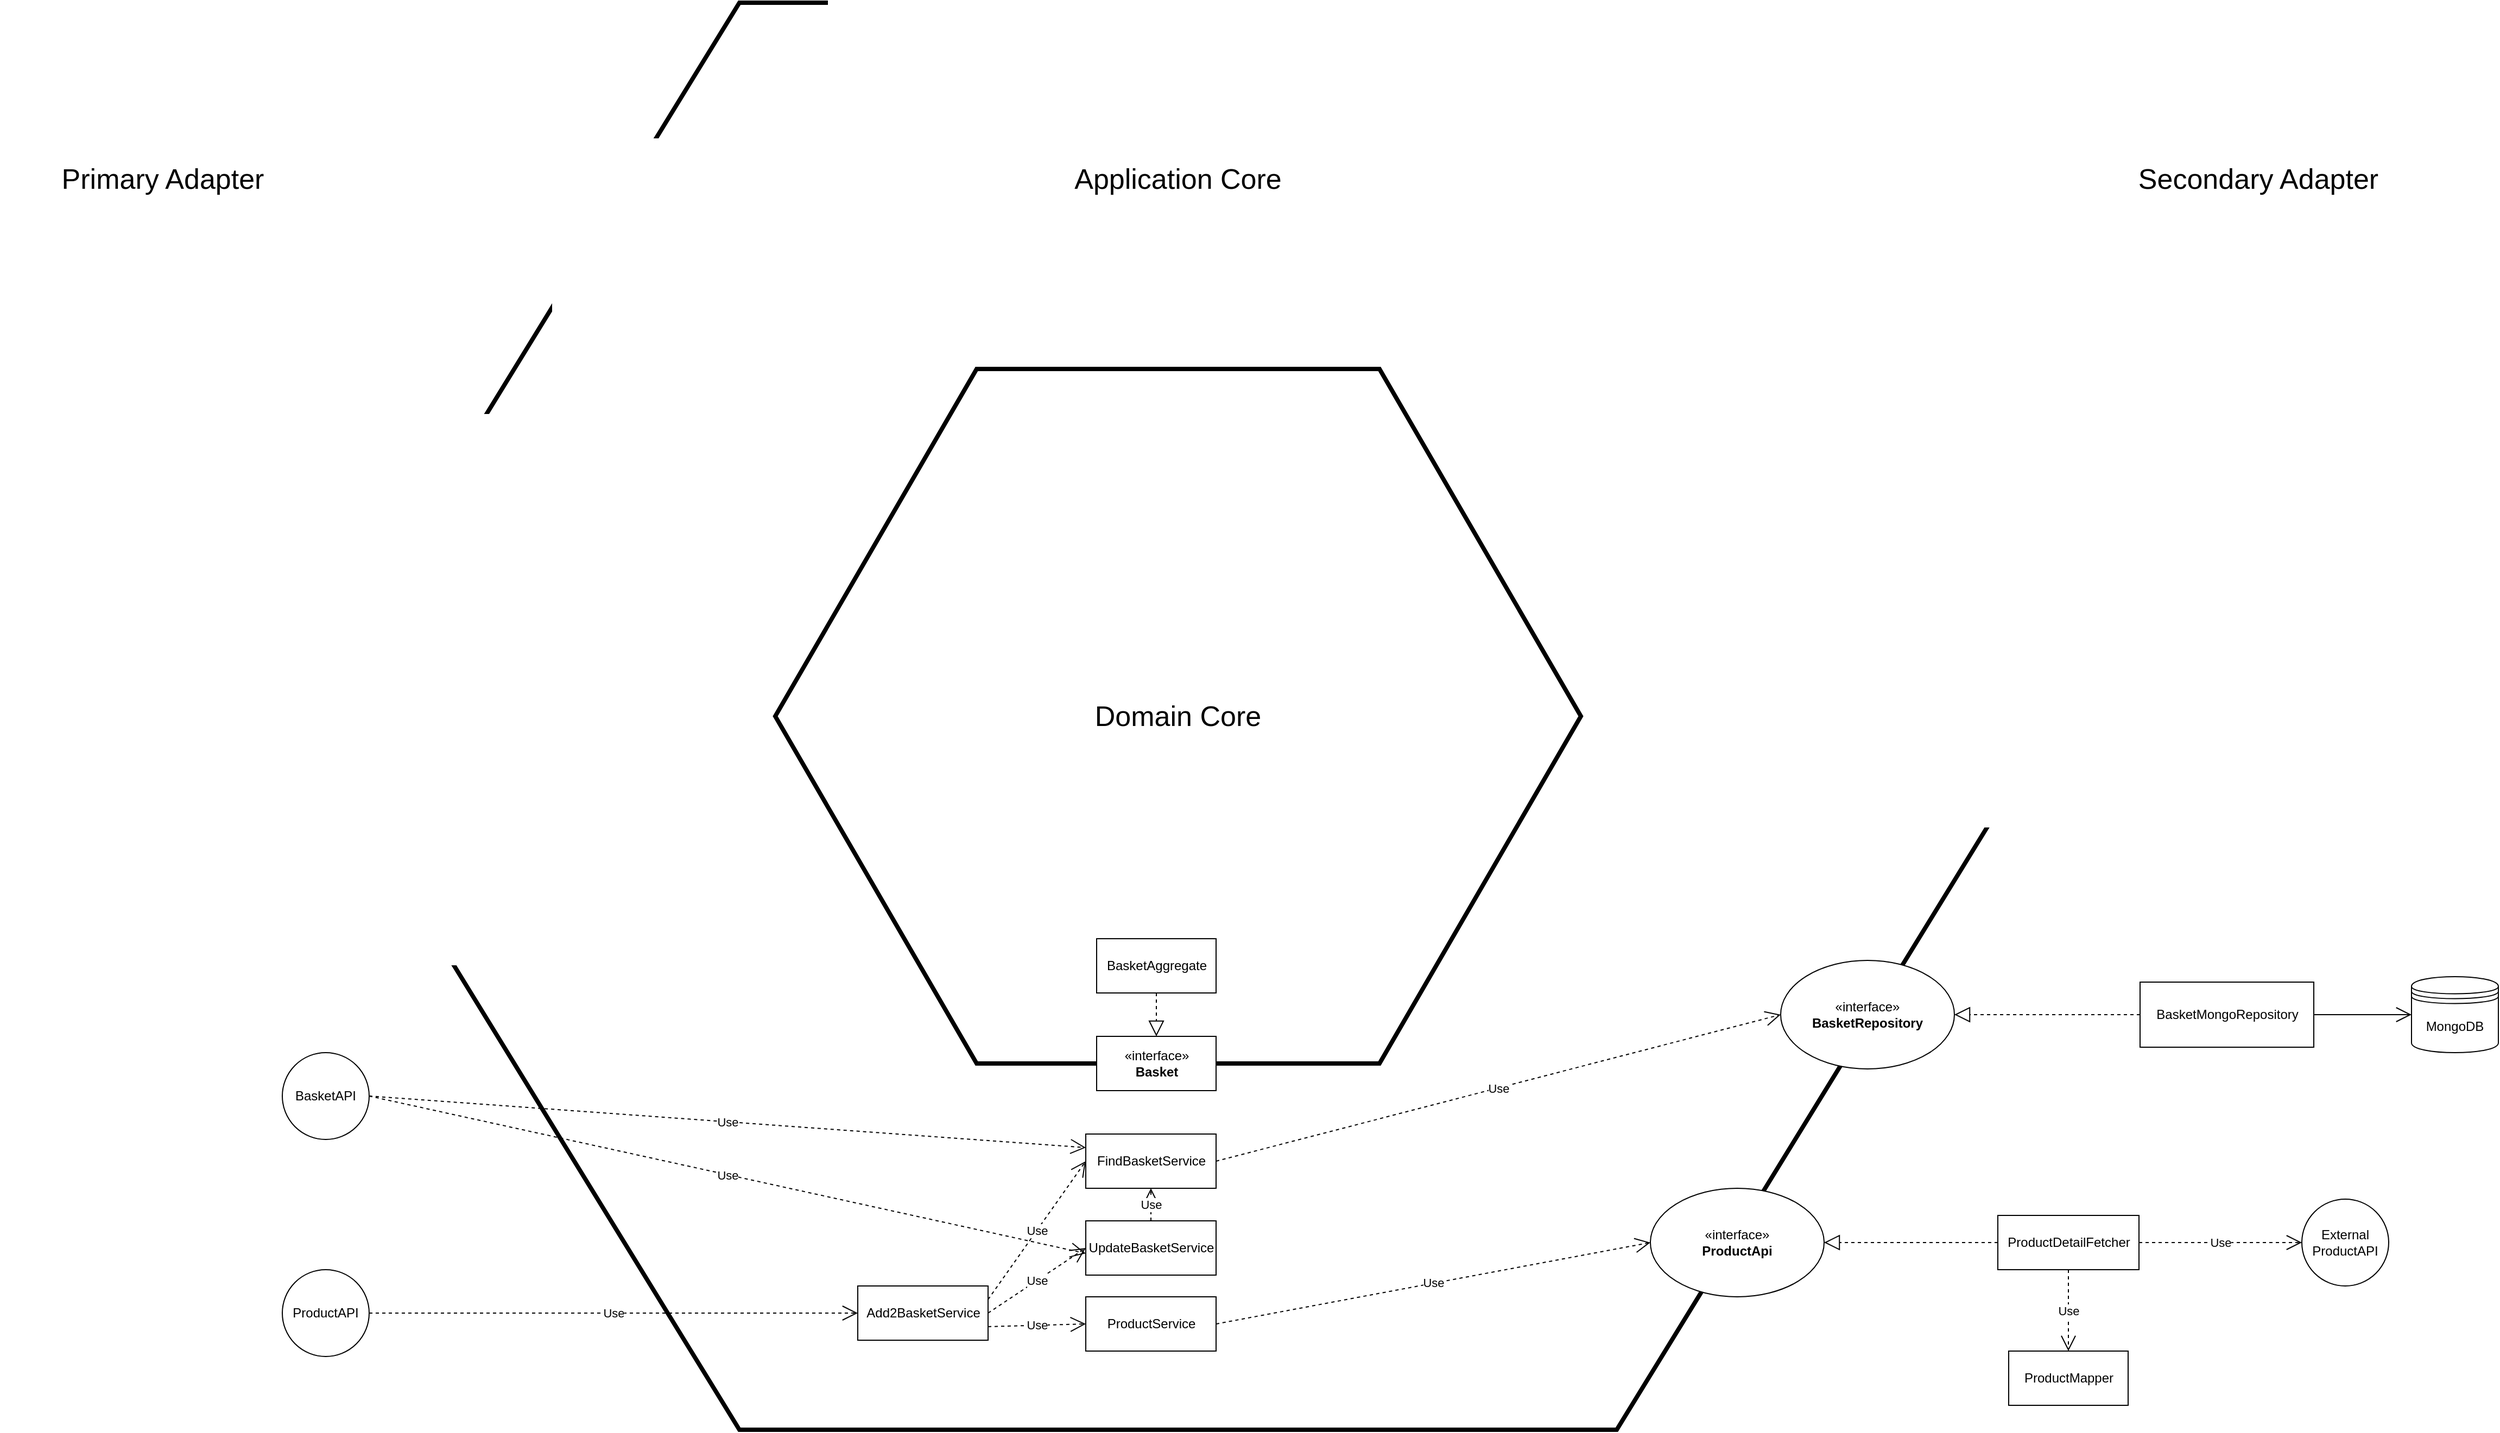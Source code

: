 <mxfile version="16.5.1" type="device"><diagram id="usXzf19V_OH0FbGKskAf" name="Seite-1"><mxGraphModel dx="4318" dy="4669" grid="1" gridSize="10" guides="1" tooltips="1" connect="1" arrows="1" fold="1" page="1" pageScale="1" pageWidth="827" pageHeight="1169" math="0" shadow="0"><root><mxCell id="0"/><mxCell id="1" parent="0"/><mxCell id="3nK-NF_qIXrJHKqK9hWb-10" value="" style="shape=hexagon;strokeWidth=4;html=1;fillColor=none;shadow=0;fontSize=10;align=center;fontStyle=0;whiteSpace=wrap;spacing=10;rounded=0;" vertex="1" parent="1"><mxGeometry x="-453" y="-422.5" width="1616" height="1315" as="geometry"/></mxCell><mxCell id="3nK-NF_qIXrJHKqK9hWb-6" value="" style="shape=hexagon;strokeWidth=4;html=1;fillColor=none;shadow=0;fontSize=10;align=center;fontStyle=0;whiteSpace=wrap;spacing=10;rounded=0;" vertex="1" parent="1"><mxGeometry x="-16" y="-85" width="742" height="640" as="geometry"/></mxCell><mxCell id="3nK-NF_qIXrJHKqK9hWb-1" value="BasketAggregate" style="html=1;" vertex="1" parent="1"><mxGeometry x="280" y="440" width="110" height="50" as="geometry"/></mxCell><mxCell id="3nK-NF_qIXrJHKqK9hWb-11" value="«interface»&lt;br&gt;&lt;b&gt;Basket&lt;br&gt;&lt;/b&gt;" style="html=1;strokeColor=#000000;strokeWidth=1;" vertex="1" parent="1"><mxGeometry x="280" y="530" width="110" height="50" as="geometry"/></mxCell><mxCell id="3nK-NF_qIXrJHKqK9hWb-12" value="" style="endArrow=block;dashed=1;endFill=0;endSize=12;html=1;rounded=0;exitX=0.5;exitY=1;exitDx=0;exitDy=0;entryX=0.5;entryY=0;entryDx=0;entryDy=0;" edge="1" parent="1" source="3nK-NF_qIXrJHKqK9hWb-1" target="3nK-NF_qIXrJHKqK9hWb-11"><mxGeometry width="160" relative="1" as="geometry"><mxPoint x="360" y="230" as="sourcePoint"/><mxPoint x="355" as="targetPoint"/></mxGeometry></mxCell><mxCell id="3nK-NF_qIXrJHKqK9hWb-13" value="«interface»&lt;br&gt;&lt;b&gt;BasketRepository&lt;/b&gt;" style="ellipse;whiteSpace=wrap;html=1;strokeColor=#000000;strokeWidth=1;rotation=0;" vertex="1" parent="1"><mxGeometry x="910" y="460" width="160" height="100" as="geometry"/></mxCell><mxCell id="3nK-NF_qIXrJHKqK9hWb-14" value="BasketMongoRepository" style="html=1;strokeColor=#000000;strokeWidth=1;" vertex="1" parent="1"><mxGeometry x="1241" y="480" width="160" height="60" as="geometry"/></mxCell><mxCell id="3nK-NF_qIXrJHKqK9hWb-15" value="MongoDB" style="shape=datastore;whiteSpace=wrap;html=1;strokeColor=#000000;strokeWidth=1;" vertex="1" parent="1"><mxGeometry x="1491" y="475" width="80" height="70" as="geometry"/></mxCell><mxCell id="3nK-NF_qIXrJHKqK9hWb-16" value="" style="endArrow=open;endFill=1;endSize=12;html=1;rounded=0;entryX=0;entryY=0.5;entryDx=0;entryDy=0;exitX=1;exitY=0.5;exitDx=0;exitDy=0;" edge="1" parent="1" source="3nK-NF_qIXrJHKqK9hWb-14" target="3nK-NF_qIXrJHKqK9hWb-15"><mxGeometry width="160" relative="1" as="geometry"><mxPoint x="1561" y="365" as="sourcePoint"/><mxPoint x="1721" y="365" as="targetPoint"/></mxGeometry></mxCell><mxCell id="3nK-NF_qIXrJHKqK9hWb-17" value="" style="endArrow=block;dashed=1;endFill=0;endSize=12;html=1;rounded=0;entryX=1;entryY=0.5;entryDx=0;entryDy=0;exitX=0;exitY=0.5;exitDx=0;exitDy=0;" edge="1" parent="1" source="3nK-NF_qIXrJHKqK9hWb-14" target="3nK-NF_qIXrJHKqK9hWb-13"><mxGeometry width="160" relative="1" as="geometry"><mxPoint x="1030" y="720" as="sourcePoint"/><mxPoint x="1190" y="720" as="targetPoint"/></mxGeometry></mxCell><mxCell id="3nK-NF_qIXrJHKqK9hWb-18" value="Add2BasketService" style="html=1;strokeColor=#000000;strokeWidth=1;" vertex="1" parent="1"><mxGeometry x="60" y="760" width="120" height="50" as="geometry"/></mxCell><mxCell id="3nK-NF_qIXrJHKqK9hWb-19" value="FindBasketService" style="html=1;strokeColor=#000000;strokeWidth=1;" vertex="1" parent="1"><mxGeometry x="270" y="620" width="120" height="50" as="geometry"/></mxCell><mxCell id="3nK-NF_qIXrJHKqK9hWb-20" value="ProductService" style="html=1;strokeColor=#000000;strokeWidth=1;" vertex="1" parent="1"><mxGeometry x="270" y="770" width="120" height="50" as="geometry"/></mxCell><mxCell id="3nK-NF_qIXrJHKqK9hWb-21" value="UpdateBasketService" style="html=1;strokeColor=#000000;strokeWidth=1;" vertex="1" parent="1"><mxGeometry x="270" y="700" width="120" height="50" as="geometry"/></mxCell><mxCell id="3nK-NF_qIXrJHKqK9hWb-23" value="Use" style="endArrow=open;endSize=12;dashed=1;html=1;rounded=0;exitX=1;exitY=0.25;exitDx=0;exitDy=0;entryX=0;entryY=0.5;entryDx=0;entryDy=0;" edge="1" parent="1" source="3nK-NF_qIXrJHKqK9hWb-18" target="3nK-NF_qIXrJHKqK9hWb-19"><mxGeometry width="160" relative="1" as="geometry"><mxPoint x="270" y="-170" as="sourcePoint"/><mxPoint x="430" y="-170" as="targetPoint"/></mxGeometry></mxCell><mxCell id="3nK-NF_qIXrJHKqK9hWb-24" value="Use" style="endArrow=open;endSize=12;dashed=1;html=1;rounded=0;exitX=1;exitY=0.75;exitDx=0;exitDy=0;entryX=0;entryY=0.5;entryDx=0;entryDy=0;" edge="1" parent="1" source="3nK-NF_qIXrJHKqK9hWb-18" target="3nK-NF_qIXrJHKqK9hWb-20"><mxGeometry width="160" relative="1" as="geometry"><mxPoint x="270" y="-277.5" as="sourcePoint"/><mxPoint x="305" y="-325" as="targetPoint"/></mxGeometry></mxCell><mxCell id="3nK-NF_qIXrJHKqK9hWb-25" value="Use" style="endArrow=open;endSize=12;dashed=1;html=1;rounded=0;entryX=0;entryY=0.5;entryDx=0;entryDy=0;exitX=1;exitY=0.5;exitDx=0;exitDy=0;" edge="1" parent="1" source="3nK-NF_qIXrJHKqK9hWb-18" target="3nK-NF_qIXrJHKqK9hWb-21"><mxGeometry width="160" relative="1" as="geometry"><mxPoint x="270" y="-265" as="sourcePoint"/><mxPoint x="305" y="-265" as="targetPoint"/></mxGeometry></mxCell><mxCell id="3nK-NF_qIXrJHKqK9hWb-28" value="Use" style="endArrow=open;endSize=12;dashed=1;html=1;rounded=0;exitX=1;exitY=0.5;exitDx=0;exitDy=0;entryX=0;entryY=0.5;entryDx=0;entryDy=0;" edge="1" parent="1" source="3nK-NF_qIXrJHKqK9hWb-19" target="3nK-NF_qIXrJHKqK9hWb-13"><mxGeometry width="160" relative="1" as="geometry"><mxPoint x="570" y="640" as="sourcePoint"/><mxPoint x="730" y="640" as="targetPoint"/></mxGeometry></mxCell><mxCell id="3nK-NF_qIXrJHKqK9hWb-29" value="«interface»&lt;br&gt;&lt;b&gt;ProductApi&lt;br&gt;&lt;/b&gt;" style="ellipse;whiteSpace=wrap;html=1;strokeColor=#000000;strokeWidth=1;rotation=0;" vertex="1" parent="1"><mxGeometry x="790" y="670" width="160" height="100" as="geometry"/></mxCell><mxCell id="3nK-NF_qIXrJHKqK9hWb-30" value="Use" style="endArrow=open;endSize=12;dashed=1;html=1;rounded=0;exitX=1;exitY=0.5;exitDx=0;exitDy=0;entryX=0;entryY=0.5;entryDx=0;entryDy=0;" edge="1" parent="1" source="3nK-NF_qIXrJHKqK9hWb-20" target="3nK-NF_qIXrJHKqK9hWb-29"><mxGeometry width="160" relative="1" as="geometry"><mxPoint x="710" y="930" as="sourcePoint"/><mxPoint x="870" y="930" as="targetPoint"/></mxGeometry></mxCell><mxCell id="3nK-NF_qIXrJHKqK9hWb-31" value="ProductDetailFetcher" style="html=1;strokeColor=#000000;strokeWidth=1;" vertex="1" parent="1"><mxGeometry x="1110" y="695" width="130" height="50" as="geometry"/></mxCell><mxCell id="3nK-NF_qIXrJHKqK9hWb-33" value="" style="endArrow=block;dashed=1;endFill=0;endSize=12;html=1;rounded=0;entryX=1;entryY=0.5;entryDx=0;entryDy=0;exitX=0;exitY=0.5;exitDx=0;exitDy=0;" edge="1" parent="1" source="3nK-NF_qIXrJHKqK9hWb-31" target="3nK-NF_qIXrJHKqK9hWb-29"><mxGeometry width="160" relative="1" as="geometry"><mxPoint x="1251" y="520" as="sourcePoint"/><mxPoint x="1080" y="520" as="targetPoint"/></mxGeometry></mxCell><mxCell id="3nK-NF_qIXrJHKqK9hWb-34" value="ProductMapper" style="html=1;strokeColor=#000000;strokeWidth=1;" vertex="1" parent="1"><mxGeometry x="1120" y="820" width="110" height="50" as="geometry"/></mxCell><mxCell id="3nK-NF_qIXrJHKqK9hWb-35" value="Use" style="endArrow=open;endSize=12;dashed=1;html=1;rounded=0;exitX=0.5;exitY=1;exitDx=0;exitDy=0;entryX=0.5;entryY=0;entryDx=0;entryDy=0;" edge="1" parent="1" source="3nK-NF_qIXrJHKqK9hWb-31" target="3nK-NF_qIXrJHKqK9hWb-34"><mxGeometry width="160" relative="1" as="geometry"><mxPoint x="1020" y="960" as="sourcePoint"/><mxPoint x="1180" y="960" as="targetPoint"/></mxGeometry></mxCell><mxCell id="3nK-NF_qIXrJHKqK9hWb-40" value="External&lt;br&gt;ProductAPI" style="ellipse;whiteSpace=wrap;html=1;aspect=fixed;strokeColor=#000000;strokeWidth=1;" vertex="1" parent="1"><mxGeometry x="1390" y="680" width="80" height="80" as="geometry"/></mxCell><mxCell id="3nK-NF_qIXrJHKqK9hWb-41" value="Use" style="endArrow=open;endSize=12;dashed=1;html=1;rounded=0;exitX=1;exitY=0.5;exitDx=0;exitDy=0;entryX=0;entryY=0.5;entryDx=0;entryDy=0;" edge="1" parent="1" source="3nK-NF_qIXrJHKqK9hWb-31" target="3nK-NF_qIXrJHKqK9hWb-40"><mxGeometry width="160" relative="1" as="geometry"><mxPoint x="1290" y="810" as="sourcePoint"/><mxPoint x="1450" y="810" as="targetPoint"/></mxGeometry></mxCell><mxCell id="3nK-NF_qIXrJHKqK9hWb-42" value="Use" style="endArrow=open;endSize=12;dashed=1;html=1;rounded=0;exitX=0.5;exitY=0;exitDx=0;exitDy=0;entryX=0.5;entryY=1;entryDx=0;entryDy=0;" edge="1" parent="1" source="3nK-NF_qIXrJHKqK9hWb-21" target="3nK-NF_qIXrJHKqK9hWb-19"><mxGeometry width="160" relative="1" as="geometry"><mxPoint x="660" y="660" as="sourcePoint"/><mxPoint x="820" y="660" as="targetPoint"/></mxGeometry></mxCell><mxCell id="3nK-NF_qIXrJHKqK9hWb-43" value="ProductAPI" style="ellipse;whiteSpace=wrap;html=1;aspect=fixed;strokeColor=#000000;strokeWidth=1;" vertex="1" parent="1"><mxGeometry x="-470" y="745" width="80" height="80" as="geometry"/></mxCell><mxCell id="3nK-NF_qIXrJHKqK9hWb-44" value="BasketAPI" style="ellipse;whiteSpace=wrap;html=1;aspect=fixed;strokeColor=#000000;strokeWidth=1;" vertex="1" parent="1"><mxGeometry x="-470" y="545" width="80" height="80" as="geometry"/></mxCell><mxCell id="3nK-NF_qIXrJHKqK9hWb-45" value="Use" style="endArrow=open;endSize=12;dashed=1;html=1;rounded=0;exitX=1;exitY=0.5;exitDx=0;exitDy=0;entryX=0;entryY=0.25;entryDx=0;entryDy=0;" edge="1" parent="1" source="3nK-NF_qIXrJHKqK9hWb-44" target="3nK-NF_qIXrJHKqK9hWb-19"><mxGeometry width="160" relative="1" as="geometry"><mxPoint x="-350" y="840" as="sourcePoint"/><mxPoint x="-190" y="840" as="targetPoint"/></mxGeometry></mxCell><mxCell id="3nK-NF_qIXrJHKqK9hWb-46" value="Use" style="endArrow=open;endSize=12;dashed=1;html=1;rounded=0;exitX=1;exitY=0.5;exitDx=0;exitDy=0;" edge="1" parent="1" source="3nK-NF_qIXrJHKqK9hWb-44"><mxGeometry width="160" relative="1" as="geometry"><mxPoint x="-340" y="850" as="sourcePoint"/><mxPoint x="270" y="730" as="targetPoint"/></mxGeometry></mxCell><mxCell id="3nK-NF_qIXrJHKqK9hWb-48" value="Use" style="endArrow=open;endSize=12;dashed=1;html=1;rounded=0;exitX=1;exitY=0.5;exitDx=0;exitDy=0;entryX=0;entryY=0.5;entryDx=0;entryDy=0;" edge="1" parent="1" source="3nK-NF_qIXrJHKqK9hWb-43" target="3nK-NF_qIXrJHKqK9hWb-18"><mxGeometry width="160" relative="1" as="geometry"><mxPoint x="-200" y="840" as="sourcePoint"/><mxPoint x="-40" y="840" as="targetPoint"/></mxGeometry></mxCell><mxCell id="3nK-NF_qIXrJHKqK9hWb-49" value="Application Core" style="text;html=1;strokeColor=none;fillColor=none;align=center;verticalAlign=middle;whiteSpace=wrap;rounded=0;fontSize=26;" vertex="1" parent="1"><mxGeometry x="205" y="-310" width="300" height="100" as="geometry"/></mxCell><mxCell id="3nK-NF_qIXrJHKqK9hWb-50" value="Domain Core" style="text;html=1;strokeColor=none;fillColor=none;align=center;verticalAlign=middle;whiteSpace=wrap;rounded=0;fontSize=26;" vertex="1" parent="1"><mxGeometry x="205" y="185" width="300" height="100" as="geometry"/></mxCell><mxCell id="3nK-NF_qIXrJHKqK9hWb-51" value="Primary Adapter" style="text;html=1;strokeColor=none;fillColor=none;align=center;verticalAlign=middle;whiteSpace=wrap;rounded=0;fontSize=26;" vertex="1" parent="1"><mxGeometry x="-730" y="-310" width="300" height="100" as="geometry"/></mxCell><mxCell id="3nK-NF_qIXrJHKqK9hWb-52" value="Secondary Adapter" style="text;html=1;strokeColor=none;fillColor=none;align=center;verticalAlign=middle;whiteSpace=wrap;rounded=0;fontSize=26;" vertex="1" parent="1"><mxGeometry x="1200" y="-310" width="300" height="100" as="geometry"/></mxCell></root></mxGraphModel></diagram></mxfile>